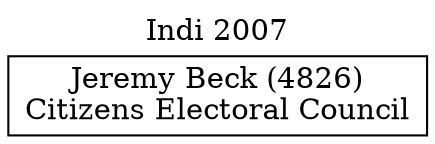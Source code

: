 // House preference flow
digraph "Jeremy Beck (4826)_Indi_2007" {
	graph [label="Indi 2007" labelloc=t mclimit=10]
	node [shape=box]
	"Jeremy Beck (4826)" [label="Jeremy Beck (4826)
Citizens Electoral Council"]
}
